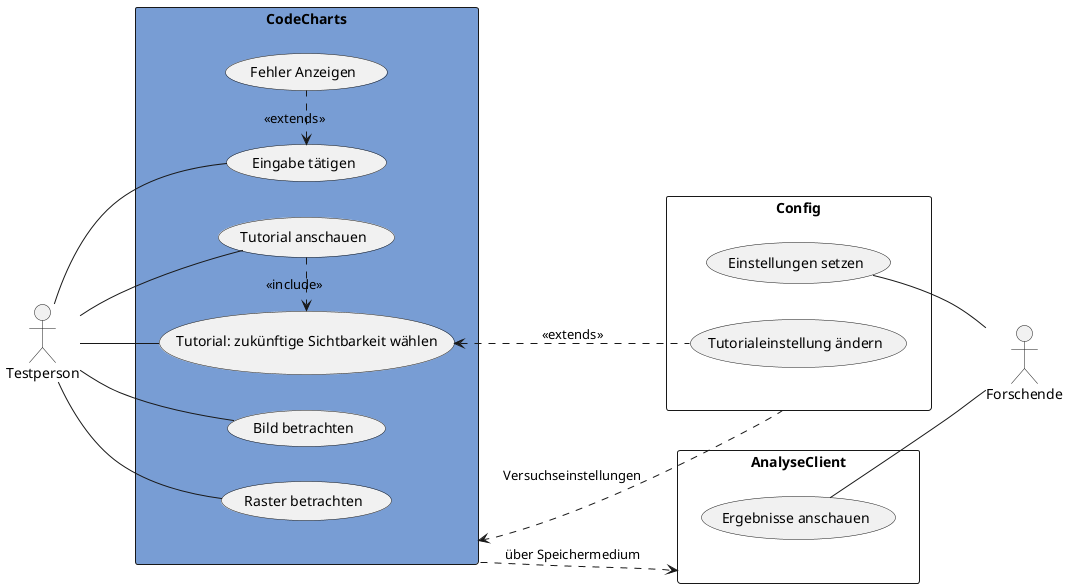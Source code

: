 @startuml CodeCharts
left to right direction

actor Testperson as t
actor Forschende as f

rectangle CodeCharts as z #789dd4 {
    usecase "Tutorial anschauen" as td
    usecase "Tutorial: zukünftige Sichtbarkeit wählen" as tw
    usecase "Bild betrachten" as bb
    usecase "Raster betrachten" as rb
    usecase "Eingabe tätigen" as et
    usecase "Fehler Anzeigen" as fa

    fa .l.> et : <<extends>>
    td .r.> tw : <<include>>
}

rectangle AnalyseClient as a {
    usecase "Ergebnisse anschauen" as ea
}

rectangle Config as c {
    usecase "Einstellungen setzen" as es
    usecase "Tutorialeinstellung ändern" as tä
}

' Testperson
t -- td
t -- tw
t -- bb
t -- rb
t -- et

' Forschende
es -- f
ea -- f

' intern
tw <.. tä : <<extends>>
z ..> a : über Speichermedium
z <.l. c : Versuchseinstellungen


@enduml
